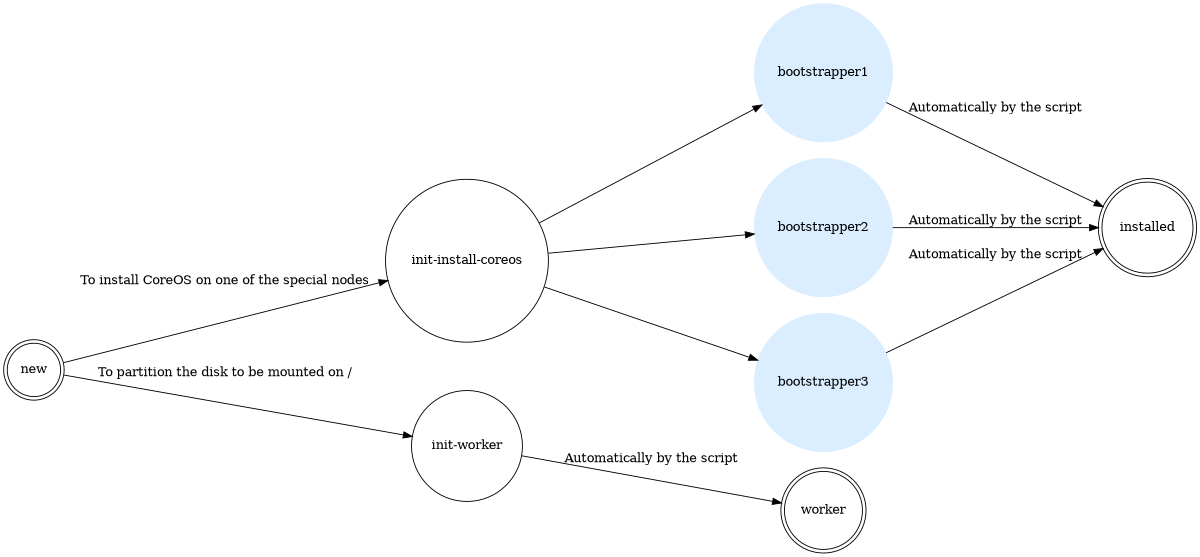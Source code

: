 digraph finite_state_machine {
	rankdir=LR;
	size="8,5"
	node [shape = doublecircle]; new installed worker;
	node [shape = circle ];
	bootstrapper1 [style=filled, color="#daeeff"];
	bootstrapper2 [style=filled, color="#daeeff"];
	bootstrapper3 [style=filled, color="#daeeff"];
	new -> "init-install-coreos" [ label = "To install CoreOS on one of the special nodes" ];
	"init-install-coreos" -> bootstrapper1 [ label = "" ];
  "init-install-coreos" -> bootstrapper2 [ label = "" ];
  "init-install-coreos" -> bootstrapper3 [ label = "" ];
  bootstrapper1 -> installed [ label = "Automatically by the script" ];
  bootstrapper2 -> installed [ label = "Automatically by the script" ];
  bootstrapper3 -> installed [ label = "Automatically by the script" ];
  new -> "init-worker" [ label = "To partition the disk to be mounted on /" ];
  "init-worker" -> worker [ label = "Automatically by the script" ];
}
